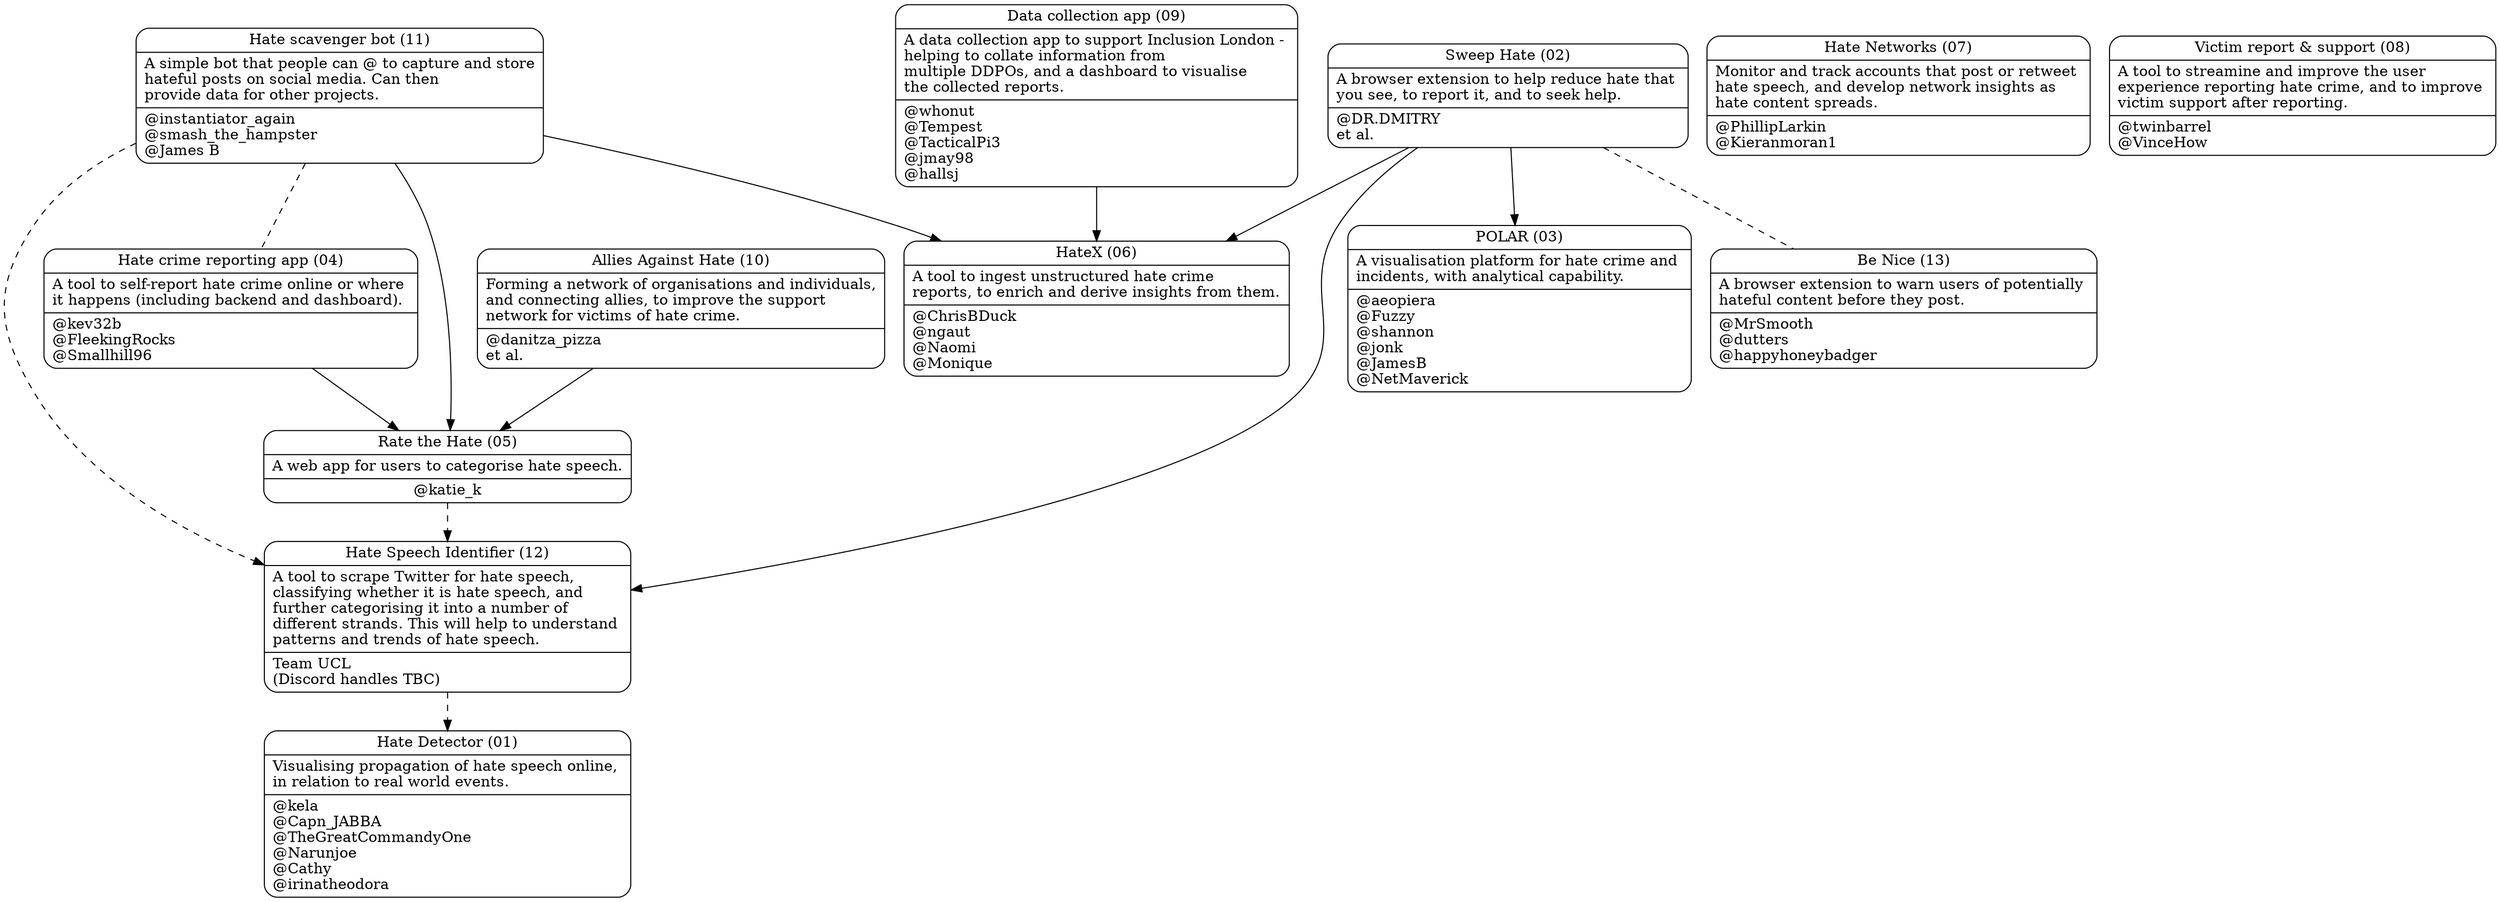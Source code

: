 digraph "Hack Hate 2020" {
    p1 [label="{<f0> Hate Detector (01)           |<f1> Visualising propagation of hate speech online, \lin relation to real world events.\l|<f2> @kela\l@Capn_JABBA\l@TheGreatCommandyOne\l@Narunjoe\l@Cathy\l@irinatheodora\l}" shape=Mrecord];
    p2 [label="{<f0> Sweep Hate (02)              |<f1> A browser extension to help reduce hate that \lyou see, to report it, and to seek help.\l|<f2> @DR.DMITRY\let al.\l}" shape=Mrecord];
    p3 [label="{<f0> POLAR (03)                   |<f1> A visualisation platform for hate crime and \lincidents, with analytical capability.\l|<f2> @aeopiera\l@Fuzzy\l@shannon\l@jonk\l@JamesB\l@NetMaverick\l}" shape=Mrecord];
    p4 [label="{<f0> Hate crime reporting app (04)|<f1> A tool to self-report hate crime online or where \lit happens (including backend and dashboard).\l|<f2> @kev32b\l@FleekingRocks\l@Smallhill96\l}" shape=Mrecord];
    p5 [label="{<f0> Rate the Hate (05)           |<f1> A web app for users to categorise hate speech.\l|<f2> @katie_k}" shape=Mrecord];
    p6 [label="{<f0> HateX (06)                   |<f1> A tool to ingest unstructured hate crime \lreports, to enrich and derive insights from them.\l|<f2> @ChrisBDuck\l@ngaut\l@Naomi\l@Monique\l}" shape=Mrecord];
    p7 [label="{<f0> Hate Networks (07)           |<f1> Monitor and track accounts that post or retweet \lhate speech, and develop network insights as \lhate content spreads.\l|<f2> @PhillipLarkin\l@Kieranmoran1\l}" shape=Mrecord];
    p8 [label="{<f0> Victim report & support (08) |<f1> A tool to streamine and improve the user \lexperience reporting hate crime, and to improve \lvictim support after reporting.\l|<f2> @twinbarrel\l@VinceHow\l}" shape=Mrecord];
    p9 [label="{<f0> Data collection app (09)     |<f1> A data collection app to support Inclusion London - \lhelping to collate information from \lmultiple DDPOs, and a dashboard to visualise \lthe collected reports.\l|<f2> @whonut\l@Tempest\l@TacticalPi3\l@jmay98\l@hallsj\l}" shape=Mrecord];
    p10 [label="{<f0> Allies Against Hate (10)    |<f1> Forming a network of organisations and individuals,\land connecting allies, to improve the support \lnetwork for victims of hate crime.\l|<f2> @danitza_pizza\let al.\l}" shape=Mrecord];
    p11 [label="{<f0> Hate scavenger bot (11)     |<f1> A simple bot that people can @ to capture and store\lhateful posts on social media. Can then \lprovide data for other projects.\l|<f2> @instantiator_again\l@smash_the_hampster\l@James B\l}" shape=Mrecord];
    p12 [label="{<f0> Hate Speech Identifier (12) |<f1> A tool to scrape Twitter for hate speech, \lclassifying whether it is hate speech, and \lfurther categorising it into a number of \ldifferent strands. This will help to understand \lpatterns and trends of hate speech.\l|<f2> Team UCL\l(Discord handles TBC)\l}" shape=Mrecord];
    p14 [label="{<f0> Be Nice (13)                |<f1> A browser extension to warn users of potentially \lhateful content before they post.\l|<f2> @MrSmooth\l@dutters\l@happyhoneybadger\l}" shape=Mrecord];

    p11 -> p5;
    p10 -> p5;
    p11 -> p4 [style=dashed, dir=none];
    p2 -> p3;
    p2 -> p14 [dir=none, style=dashed];
    p2 -> p12;
    p11 -> p12 [style=dashed];
    p5 -> p12 [style=dashed];
    p12 -> p1 [style=dashed];
    p4 -> p5;
    p9 -> p6;
    p11 -> p6;
    p2 -> p6;

}

